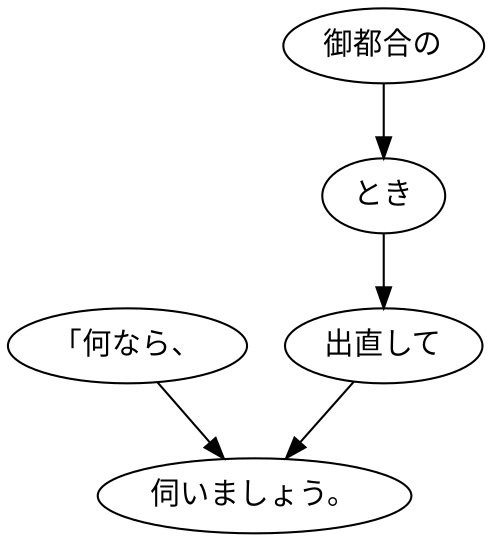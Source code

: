 digraph graph5241 {
	node0 [label="「何なら、"];
	node1 [label="御都合の"];
	node2 [label="とき"];
	node3 [label="出直して"];
	node4 [label="伺いましょう。"];
	node0 -> node4;
	node1 -> node2;
	node2 -> node3;
	node3 -> node4;
}
